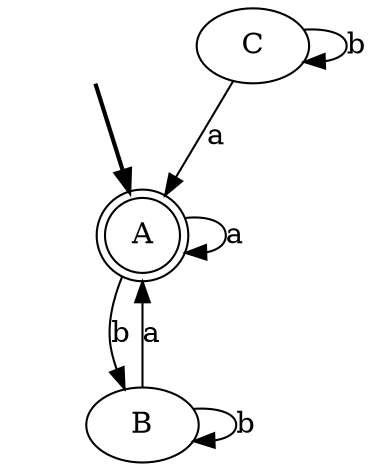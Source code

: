 digraph {
	fake0 [style=invisible]
	C
	A [root=true shape=doublecircle]
	B
	fake0 -> A [style=bold]
	A -> A [label=a]
	A -> B [label=b]
	B -> A [label=a]
	B -> B [label=b]
	C -> A [label=a]
	C -> C [label=b]
}
